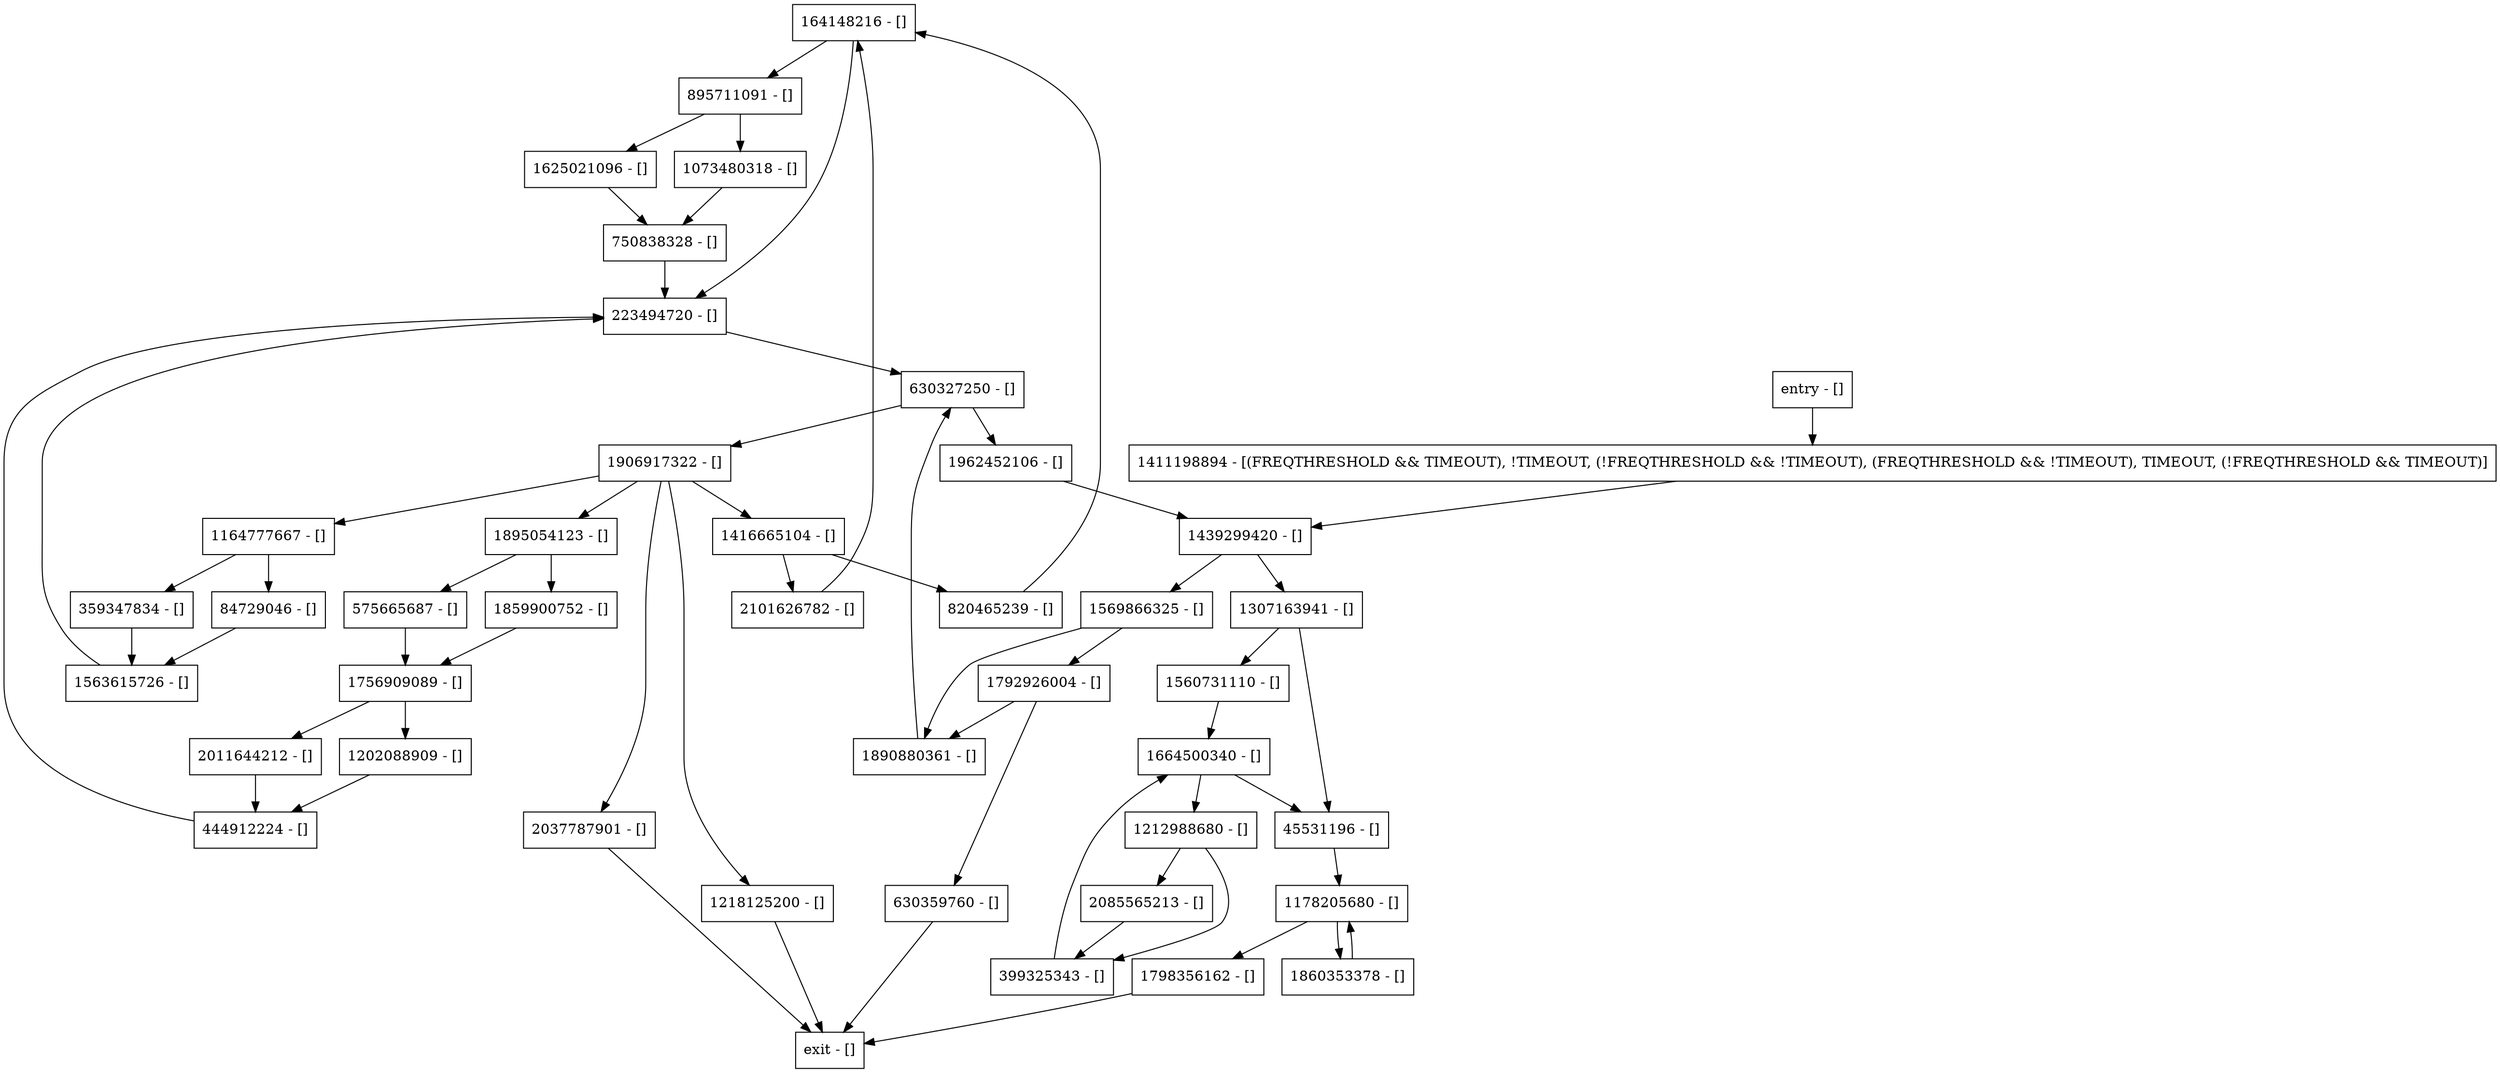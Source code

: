 digraph getColors {
node [shape=record];
164148216 [label="164148216 - []"];
2085565213 [label="2085565213 - []"];
1202088909 [label="1202088909 - []"];
1756909089 [label="1756909089 - []"];
1625021096 [label="1625021096 - []"];
1906917322 [label="1906917322 - []"];
1895054123 [label="1895054123 - []"];
2011644212 [label="2011644212 - []"];
1563615726 [label="1563615726 - []"];
84729046 [label="84729046 - []"];
895711091 [label="895711091 - []"];
1439299420 [label="1439299420 - []"];
2101626782 [label="2101626782 - []"];
630359760 [label="630359760 - []"];
820465239 [label="820465239 - []"];
1664500340 [label="1664500340 - []"];
1798356162 [label="1798356162 - []"];
223494720 [label="223494720 - []"];
1560731110 [label="1560731110 - []"];
575665687 [label="575665687 - []"];
1218125200 [label="1218125200 - []"];
1073480318 [label="1073480318 - []"];
1859900752 [label="1859900752 - []"];
45531196 [label="45531196 - []"];
1212988680 [label="1212988680 - []"];
399325343 [label="399325343 - []"];
1962452106 [label="1962452106 - []"];
1890880361 [label="1890880361 - []"];
1792926004 [label="1792926004 - []"];
1178205680 [label="1178205680 - []"];
2037787901 [label="2037787901 - []"];
entry [label="entry - []"];
exit [label="exit - []"];
1569866325 [label="1569866325 - []"];
1164777667 [label="1164777667 - []"];
359347834 [label="359347834 - []"];
444912224 [label="444912224 - []"];
750838328 [label="750838328 - []"];
1411198894 [label="1411198894 - [(FREQTHRESHOLD && TIMEOUT), !TIMEOUT, (!FREQTHRESHOLD && !TIMEOUT), (FREQTHRESHOLD && !TIMEOUT), TIMEOUT, (!FREQTHRESHOLD && TIMEOUT)]"];
1416665104 [label="1416665104 - []"];
1307163941 [label="1307163941 - []"];
630327250 [label="630327250 - []"];
1860353378 [label="1860353378 - []"];
entry;
exit;
164148216 -> 223494720;
164148216 -> 895711091;
2085565213 -> 399325343;
1202088909 -> 444912224;
1756909089 -> 1202088909;
1756909089 -> 2011644212;
1625021096 -> 750838328;
1906917322 -> 1895054123;
1906917322 -> 1164777667;
1906917322 -> 1416665104;
1906917322 -> 1218125200;
1906917322 -> 2037787901;
1895054123 -> 1859900752;
1895054123 -> 575665687;
2011644212 -> 444912224;
1563615726 -> 223494720;
84729046 -> 1563615726;
895711091 -> 1073480318;
895711091 -> 1625021096;
1439299420 -> 1569866325;
1439299420 -> 1307163941;
2101626782 -> 164148216;
630359760 -> exit;
820465239 -> 164148216;
1664500340 -> 45531196;
1664500340 -> 1212988680;
1798356162 -> exit;
223494720 -> 630327250;
1560731110 -> 1664500340;
575665687 -> 1756909089;
1218125200 -> exit;
1073480318 -> 750838328;
1859900752 -> 1756909089;
45531196 -> 1178205680;
1212988680 -> 2085565213;
1212988680 -> 399325343;
399325343 -> 1664500340;
1962452106 -> 1439299420;
1890880361 -> 630327250;
1792926004 -> 1890880361;
1792926004 -> 630359760;
1178205680 -> 1798356162;
1178205680 -> 1860353378;
2037787901 -> exit;
entry -> 1411198894;
1569866325 -> 1890880361;
1569866325 -> 1792926004;
1164777667 -> 84729046;
1164777667 -> 359347834;
359347834 -> 1563615726;
444912224 -> 223494720;
750838328 -> 223494720;
1411198894 -> 1439299420;
1416665104 -> 820465239;
1416665104 -> 2101626782;
1307163941 -> 45531196;
1307163941 -> 1560731110;
630327250 -> 1906917322;
630327250 -> 1962452106;
1860353378 -> 1178205680;
}

